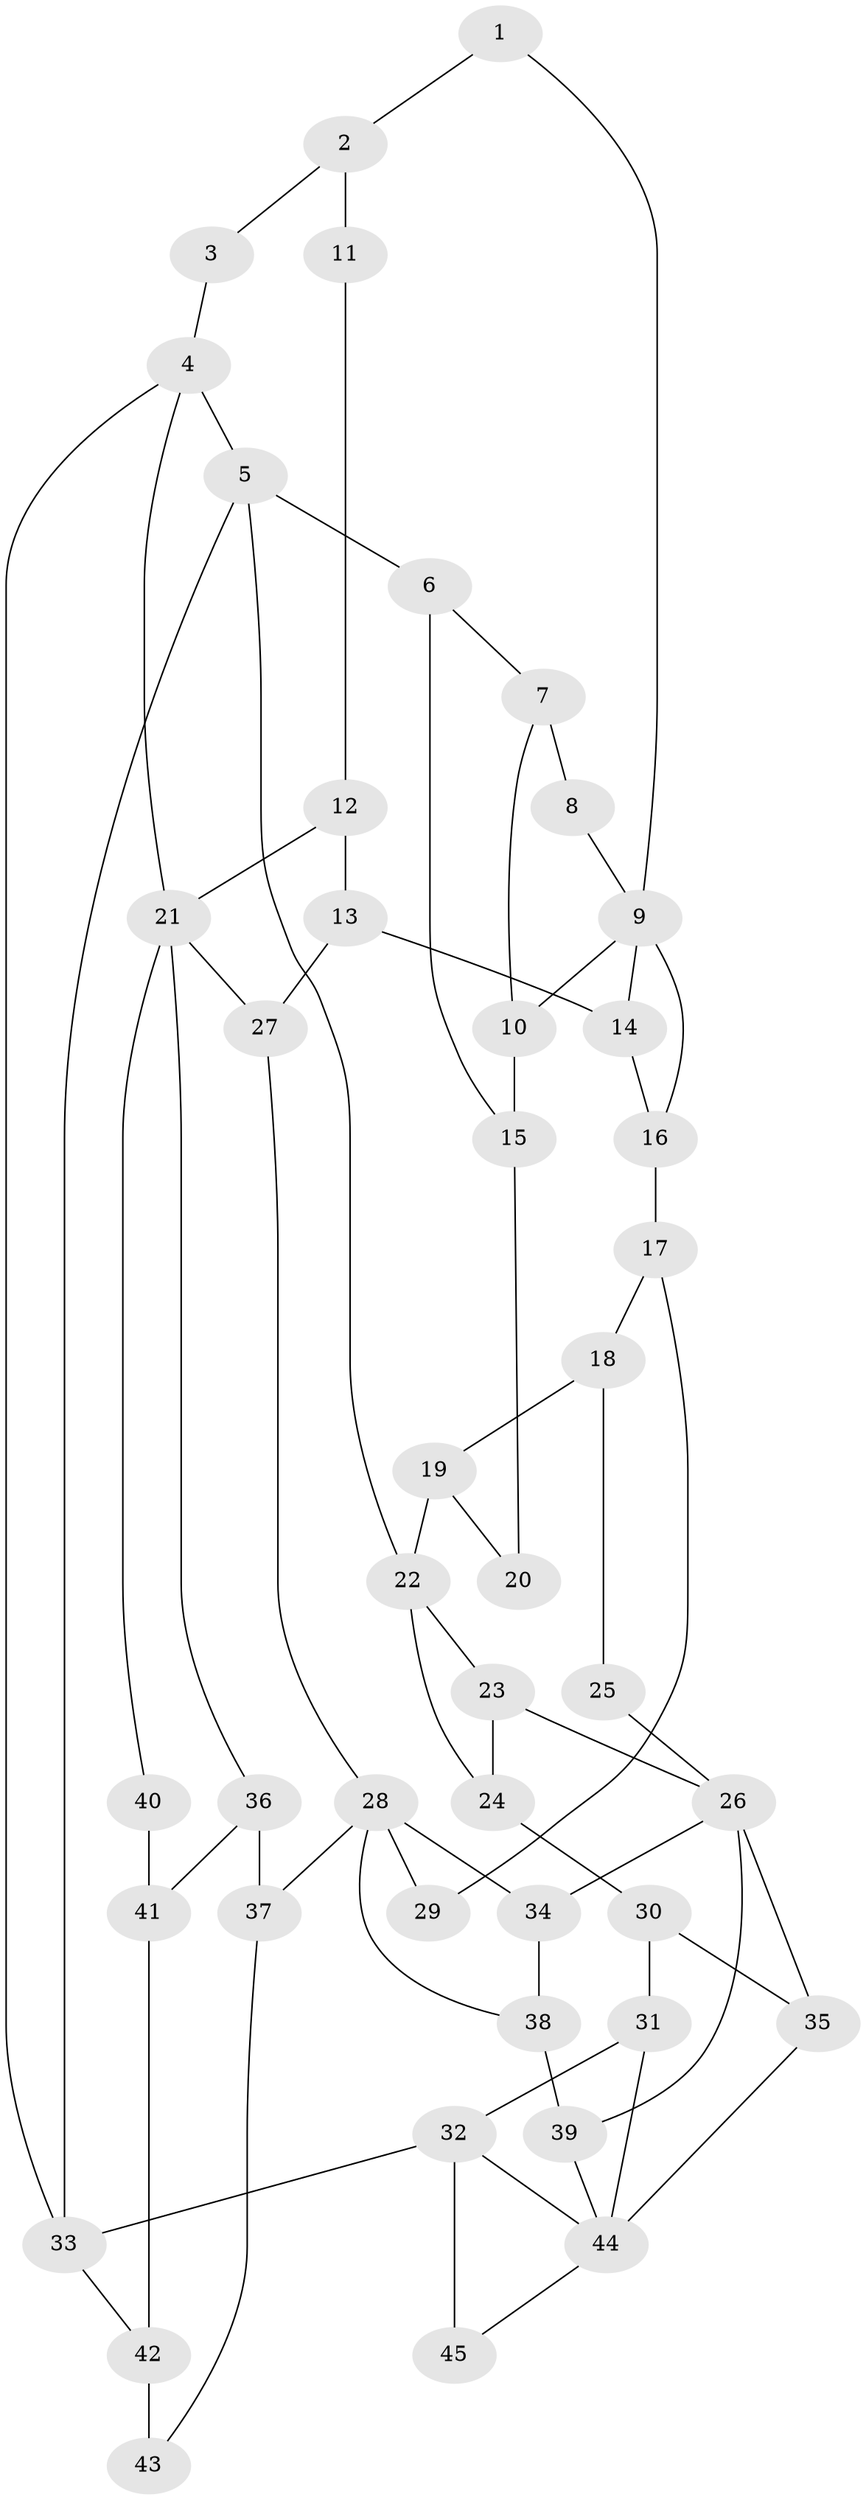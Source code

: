 // original degree distribution, {3: 0.034482758620689655, 4: 0.2413793103448276, 5: 0.4942528735632184, 6: 0.22988505747126436}
// Generated by graph-tools (version 1.1) at 2025/38/03/09/25 02:38:39]
// undirected, 45 vertices, 70 edges
graph export_dot {
graph [start="1"]
  node [color=gray90,style=filled];
  1;
  2;
  3;
  4;
  5;
  6;
  7;
  8;
  9;
  10;
  11;
  12;
  13;
  14;
  15;
  16;
  17;
  18;
  19;
  20;
  21;
  22;
  23;
  24;
  25;
  26;
  27;
  28;
  29;
  30;
  31;
  32;
  33;
  34;
  35;
  36;
  37;
  38;
  39;
  40;
  41;
  42;
  43;
  44;
  45;
  1 -- 2 [weight=2.0];
  1 -- 9 [weight=2.0];
  2 -- 3 [weight=2.0];
  2 -- 11 [weight=2.0];
  3 -- 4 [weight=2.0];
  4 -- 5 [weight=1.0];
  4 -- 21 [weight=2.0];
  4 -- 33 [weight=1.0];
  5 -- 6 [weight=1.0];
  5 -- 22 [weight=1.0];
  5 -- 33 [weight=1.0];
  6 -- 7 [weight=1.0];
  6 -- 15 [weight=1.0];
  7 -- 8 [weight=2.0];
  7 -- 10 [weight=1.0];
  8 -- 9 [weight=1.0];
  9 -- 10 [weight=1.0];
  9 -- 14 [weight=1.0];
  9 -- 16 [weight=1.0];
  10 -- 15 [weight=1.0];
  11 -- 12 [weight=1.0];
  12 -- 13 [weight=1.0];
  12 -- 21 [weight=1.0];
  13 -- 14 [weight=1.0];
  13 -- 27 [weight=1.0];
  14 -- 16 [weight=1.0];
  15 -- 20 [weight=1.0];
  16 -- 17 [weight=1.0];
  17 -- 18 [weight=1.0];
  17 -- 29 [weight=1.0];
  18 -- 19 [weight=1.0];
  18 -- 25 [weight=1.0];
  19 -- 20 [weight=1.0];
  19 -- 22 [weight=1.0];
  21 -- 27 [weight=1.0];
  21 -- 36 [weight=1.0];
  21 -- 40 [weight=1.0];
  22 -- 23 [weight=1.0];
  22 -- 24 [weight=1.0];
  23 -- 24 [weight=1.0];
  23 -- 26 [weight=1.0];
  24 -- 30 [weight=1.0];
  25 -- 26 [weight=2.0];
  26 -- 34 [weight=1.0];
  26 -- 35 [weight=1.0];
  26 -- 39 [weight=1.0];
  27 -- 28 [weight=1.0];
  28 -- 29 [weight=2.0];
  28 -- 34 [weight=1.0];
  28 -- 37 [weight=1.0];
  28 -- 38 [weight=1.0];
  30 -- 31 [weight=1.0];
  30 -- 35 [weight=1.0];
  31 -- 32 [weight=1.0];
  31 -- 44 [weight=2.0];
  32 -- 33 [weight=2.0];
  32 -- 44 [weight=1.0];
  32 -- 45 [weight=2.0];
  33 -- 42 [weight=2.0];
  34 -- 38 [weight=1.0];
  35 -- 44 [weight=1.0];
  36 -- 37 [weight=1.0];
  36 -- 41 [weight=1.0];
  37 -- 43 [weight=1.0];
  38 -- 39 [weight=1.0];
  39 -- 44 [weight=1.0];
  40 -- 41 [weight=2.0];
  41 -- 42 [weight=2.0];
  42 -- 43 [weight=2.0];
  44 -- 45 [weight=1.0];
}

